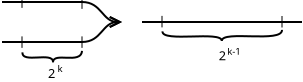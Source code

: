 <?xml version="1.0" encoding="UTF-8"?>
<dia:diagram xmlns:dia="http://www.lysator.liu.se/~alla/dia/">
  <dia:layer name="Background" visible="true">
    <dia:object type="Standard - Line" version="0" id="O0">
      <dia:attribute name="obj_pos">
        <dia:point val="0,-66"/>
      </dia:attribute>
      <dia:attribute name="obj_bb">
        <dia:rectangle val="-0.05,-66.05;4.05,-65.95"/>
      </dia:attribute>
      <dia:attribute name="conn_endpoints">
        <dia:point val="0,-66"/>
        <dia:point val="4,-66"/>
      </dia:attribute>
      <dia:attribute name="numcp">
        <dia:int val="1"/>
      </dia:attribute>
    </dia:object>
    <dia:object type="Standard - Line" version="0" id="O1">
      <dia:attribute name="obj_pos">
        <dia:point val="0,-64"/>
      </dia:attribute>
      <dia:attribute name="obj_bb">
        <dia:rectangle val="-0.05,-64.05;4.05,-63.95"/>
      </dia:attribute>
      <dia:attribute name="conn_endpoints">
        <dia:point val="0,-64"/>
        <dia:point val="4,-64"/>
      </dia:attribute>
      <dia:attribute name="numcp">
        <dia:int val="1"/>
      </dia:attribute>
    </dia:object>
    <dia:object type="Standard - Line" version="0" id="O2">
      <dia:attribute name="obj_pos">
        <dia:point val="7,-65"/>
      </dia:attribute>
      <dia:attribute name="obj_bb">
        <dia:rectangle val="6.95,-65.05;15.05,-64.95"/>
      </dia:attribute>
      <dia:attribute name="conn_endpoints">
        <dia:point val="7,-65"/>
        <dia:point val="15,-65"/>
      </dia:attribute>
      <dia:attribute name="numcp">
        <dia:int val="1"/>
      </dia:attribute>
    </dia:object>
    <dia:object type="Standard - BezierLine" version="0" id="O3">
      <dia:attribute name="obj_pos">
        <dia:point val="4,-66"/>
      </dia:attribute>
      <dia:attribute name="obj_bb">
        <dia:rectangle val="3.95,-66.05;6.05,-64.5"/>
      </dia:attribute>
      <dia:attribute name="bez_points">
        <dia:point val="4,-66"/>
        <dia:point val="5,-66"/>
        <dia:point val="5,-65"/>
        <dia:point val="6,-65"/>
      </dia:attribute>
      <dia:attribute name="corner_types">
        <dia:enum val="0"/>
        <dia:enum val="0"/>
      </dia:attribute>
      <dia:attribute name="end_arrow">
        <dia:enum val="1"/>
      </dia:attribute>
      <dia:attribute name="end_arrow_length">
        <dia:real val="0.5"/>
      </dia:attribute>
      <dia:attribute name="end_arrow_width">
        <dia:real val="0.5"/>
      </dia:attribute>
    </dia:object>
    <dia:object type="Standard - BezierLine" version="0" id="O4">
      <dia:attribute name="obj_pos">
        <dia:point val="4,-64"/>
      </dia:attribute>
      <dia:attribute name="obj_bb">
        <dia:rectangle val="3.95,-65.5;6.05,-63.95"/>
      </dia:attribute>
      <dia:attribute name="bez_points">
        <dia:point val="4,-64"/>
        <dia:point val="5,-64"/>
        <dia:point val="5,-65"/>
        <dia:point val="6,-65"/>
      </dia:attribute>
      <dia:attribute name="corner_types">
        <dia:enum val="0"/>
        <dia:enum val="0"/>
      </dia:attribute>
      <dia:attribute name="end_arrow">
        <dia:enum val="1"/>
      </dia:attribute>
      <dia:attribute name="end_arrow_length">
        <dia:real val="0.5"/>
      </dia:attribute>
      <dia:attribute name="end_arrow_width">
        <dia:real val="0.5"/>
      </dia:attribute>
    </dia:object>
    <dia:object type="Standard - Line" version="0" id="O5">
      <dia:attribute name="obj_pos">
        <dia:point val="4,-66.231"/>
      </dia:attribute>
      <dia:attribute name="obj_bb">
        <dia:rectangle val="4,-66.231;4,-65.656"/>
      </dia:attribute>
      <dia:attribute name="conn_endpoints">
        <dia:point val="4,-66.231"/>
        <dia:point val="4,-65.656"/>
      </dia:attribute>
      <dia:attribute name="numcp">
        <dia:int val="1"/>
      </dia:attribute>
      <dia:attribute name="line_width">
        <dia:real val="0"/>
      </dia:attribute>
    </dia:object>
    <dia:object type="Standard - Line" version="0" id="O6">
      <dia:attribute name="obj_pos">
        <dia:point val="1,-66.281"/>
      </dia:attribute>
      <dia:attribute name="obj_bb">
        <dia:rectangle val="1,-66.281;1,-65.706"/>
      </dia:attribute>
      <dia:attribute name="conn_endpoints">
        <dia:point val="1,-66.281"/>
        <dia:point val="1,-65.706"/>
      </dia:attribute>
      <dia:attribute name="numcp">
        <dia:int val="1"/>
      </dia:attribute>
      <dia:attribute name="line_width">
        <dia:real val="0"/>
      </dia:attribute>
    </dia:object>
    <dia:object type="Standard - Line" version="0" id="O7">
      <dia:attribute name="obj_pos">
        <dia:point val="1,-64.281"/>
      </dia:attribute>
      <dia:attribute name="obj_bb">
        <dia:rectangle val="1,-64.281;1,-63.706"/>
      </dia:attribute>
      <dia:attribute name="conn_endpoints">
        <dia:point val="1,-64.281"/>
        <dia:point val="1,-63.706"/>
      </dia:attribute>
      <dia:attribute name="numcp">
        <dia:int val="1"/>
      </dia:attribute>
      <dia:attribute name="line_width">
        <dia:real val="0"/>
      </dia:attribute>
    </dia:object>
    <dia:object type="Standard - Line" version="0" id="O8">
      <dia:attribute name="obj_pos">
        <dia:point val="4,-64.281"/>
      </dia:attribute>
      <dia:attribute name="obj_bb">
        <dia:rectangle val="4,-64.281;4,-63.706"/>
      </dia:attribute>
      <dia:attribute name="conn_endpoints">
        <dia:point val="4,-64.281"/>
        <dia:point val="4,-63.706"/>
      </dia:attribute>
      <dia:attribute name="numcp">
        <dia:int val="1"/>
      </dia:attribute>
      <dia:attribute name="line_width">
        <dia:real val="0"/>
      </dia:attribute>
    </dia:object>
    <dia:object type="Standard - Line" version="0" id="O9">
      <dia:attribute name="obj_pos">
        <dia:point val="8.0,-65.306"/>
      </dia:attribute>
      <dia:attribute name="obj_bb">
        <dia:rectangle val="8.0,-65.306;8.0,-64.731"/>
      </dia:attribute>
      <dia:attribute name="conn_endpoints">
        <dia:point val="8.0,-65.306"/>
        <dia:point val="8.0,-64.731"/>
      </dia:attribute>
      <dia:attribute name="numcp">
        <dia:int val="1"/>
      </dia:attribute>
      <dia:attribute name="line_width">
        <dia:real val="0"/>
      </dia:attribute>
    </dia:object>
    <dia:object type="Standard - Line" version="0" id="O10">
      <dia:attribute name="obj_pos">
        <dia:point val="14,-65.3"/>
      </dia:attribute>
      <dia:attribute name="obj_bb">
        <dia:rectangle val="14,-65.3;14,-64.725"/>
      </dia:attribute>
      <dia:attribute name="conn_endpoints">
        <dia:point val="14,-65.3"/>
        <dia:point val="14,-64.725"/>
      </dia:attribute>
      <dia:attribute name="numcp">
        <dia:int val="1"/>
      </dia:attribute>
      <dia:attribute name="line_width">
        <dia:real val="0"/>
      </dia:attribute>
    </dia:object>
    <dia:object type="Standard - BezierLine" version="0" id="O11">
      <dia:attribute name="obj_pos">
        <dia:point val="1.025,-63.481"/>
      </dia:attribute>
      <dia:attribute name="obj_bb">
        <dia:rectangle val="0.971,-63.535;2.6,-62.956"/>
      </dia:attribute>
      <dia:attribute name="bez_points">
        <dia:point val="1.025,-63.481"/>
        <dia:point val="0.975,-62.906"/>
        <dia:point val="2.55,-63.531"/>
        <dia:point val="2.55,-63.006"/>
      </dia:attribute>
      <dia:attribute name="corner_types">
        <dia:enum val="0"/>
        <dia:enum val="0"/>
      </dia:attribute>
    </dia:object>
    <dia:object type="Standard - BezierLine" version="0" id="O12">
      <dia:attribute name="obj_pos">
        <dia:point val="4,-63.556"/>
      </dia:attribute>
      <dia:attribute name="obj_bb">
        <dia:rectangle val="2.5,-63.61;4.053,-62.931"/>
      </dia:attribute>
      <dia:attribute name="bez_points">
        <dia:point val="4,-63.556"/>
        <dia:point val="3.95,-62.856"/>
        <dia:point val="2.55,-63.531"/>
        <dia:point val="2.55,-62.981"/>
      </dia:attribute>
      <dia:attribute name="corner_types">
        <dia:enum val="0"/>
        <dia:enum val="0"/>
      </dia:attribute>
    </dia:object>
    <dia:object type="Standard - Text" version="0" id="O13">
      <dia:attribute name="obj_pos">
        <dia:point val="2.3,-62.206"/>
      </dia:attribute>
      <dia:attribute name="obj_bb">
        <dia:rectangle val="2.283,-62.774;2.7,-61.771"/>
      </dia:attribute>
      <dia:attribute name="text">
        <dia:composite type="text">
          <dia:attribute name="string">
            <dia:string>#2#</dia:string>
          </dia:attribute>
          <dia:attribute name="font">
            <dia:font family="sans" style="0" name="Helvetica"/>
          </dia:attribute>
          <dia:attribute name="height">
            <dia:real val="0.8"/>
          </dia:attribute>
          <dia:attribute name="pos">
            <dia:point val="2.3,-62.206"/>
          </dia:attribute>
          <dia:attribute name="color">
            <dia:color val="#000000"/>
          </dia:attribute>
          <dia:attribute name="alignment">
            <dia:enum val="0"/>
          </dia:attribute>
        </dia:composite>
      </dia:attribute>
    </dia:object>
    <dia:object type="Standard - Text" version="0" id="O14">
      <dia:attribute name="obj_pos">
        <dia:point val="2.775,-62.506"/>
      </dia:attribute>
      <dia:attribute name="obj_bb">
        <dia:rectangle val="2.76,-62.971;3.025,-62.176"/>
      </dia:attribute>
      <dia:attribute name="text">
        <dia:composite type="text">
          <dia:attribute name="string">
            <dia:string>#k#</dia:string>
          </dia:attribute>
          <dia:attribute name="font">
            <dia:font family="sans" style="0" name="Helvetica"/>
          </dia:attribute>
          <dia:attribute name="height">
            <dia:real val="0.6"/>
          </dia:attribute>
          <dia:attribute name="pos">
            <dia:point val="2.775,-62.506"/>
          </dia:attribute>
          <dia:attribute name="color">
            <dia:color val="#000000"/>
          </dia:attribute>
          <dia:attribute name="alignment">
            <dia:enum val="0"/>
          </dia:attribute>
        </dia:composite>
      </dia:attribute>
    </dia:object>
    <dia:object type="Standard - BezierLine" version="0" id="O15">
      <dia:attribute name="obj_pos">
        <dia:point val="8.026,-64.531"/>
      </dia:attribute>
      <dia:attribute name="obj_bb">
        <dia:rectangle val="7.972,-64.585;11.04,-64.006"/>
      </dia:attribute>
      <dia:attribute name="bez_points">
        <dia:point val="8.026,-64.531"/>
        <dia:point val="7.976,-63.956"/>
        <dia:point val="10.99,-64.581"/>
        <dia:point val="10.99,-64.056"/>
      </dia:attribute>
      <dia:attribute name="corner_types">
        <dia:enum val="0"/>
        <dia:enum val="0"/>
      </dia:attribute>
    </dia:object>
    <dia:object type="Standard - BezierLine" version="0" id="O16">
      <dia:attribute name="obj_pos">
        <dia:point val="14,-64.606"/>
      </dia:attribute>
      <dia:attribute name="obj_bb">
        <dia:rectangle val="10.94,-64.658;14.052,-64.006"/>
      </dia:attribute>
      <dia:attribute name="bez_points">
        <dia:point val="14,-64.606"/>
        <dia:point val="14.027,-63.931"/>
        <dia:point val="10.99,-64.606"/>
        <dia:point val="10.99,-64.056"/>
      </dia:attribute>
      <dia:attribute name="corner_types">
        <dia:enum val="0"/>
        <dia:enum val="0"/>
      </dia:attribute>
    </dia:object>
    <dia:object type="Standard - Text" version="0" id="O17">
      <dia:attribute name="obj_pos">
        <dia:point val="10.84,-63.091"/>
      </dia:attribute>
      <dia:attribute name="obj_bb">
        <dia:rectangle val="10.822,-63.659;11.24,-62.656"/>
      </dia:attribute>
      <dia:attribute name="text">
        <dia:composite type="text">
          <dia:attribute name="string">
            <dia:string>#2#</dia:string>
          </dia:attribute>
          <dia:attribute name="font">
            <dia:font family="sans" style="0" name="Helvetica"/>
          </dia:attribute>
          <dia:attribute name="height">
            <dia:real val="0.8"/>
          </dia:attribute>
          <dia:attribute name="pos">
            <dia:point val="10.84,-63.091"/>
          </dia:attribute>
          <dia:attribute name="color">
            <dia:color val="#000000"/>
          </dia:attribute>
          <dia:attribute name="alignment">
            <dia:enum val="0"/>
          </dia:attribute>
        </dia:composite>
      </dia:attribute>
    </dia:object>
    <dia:object type="Standard - Text" version="0" id="O18">
      <dia:attribute name="obj_pos">
        <dia:point val="11.265,-63.369"/>
      </dia:attribute>
      <dia:attribute name="obj_bb">
        <dia:rectangle val="11.265,-63.834;11.98,-63.039"/>
      </dia:attribute>
      <dia:attribute name="text">
        <dia:composite type="text">
          <dia:attribute name="string">
            <dia:string>#k-1#</dia:string>
          </dia:attribute>
          <dia:attribute name="font">
            <dia:font family="sans" style="0" name="Helvetica"/>
          </dia:attribute>
          <dia:attribute name="height">
            <dia:real val="0.6"/>
          </dia:attribute>
          <dia:attribute name="pos">
            <dia:point val="11.265,-63.369"/>
          </dia:attribute>
          <dia:attribute name="color">
            <dia:color val="#000000"/>
          </dia:attribute>
          <dia:attribute name="alignment">
            <dia:enum val="0"/>
          </dia:attribute>
        </dia:composite>
      </dia:attribute>
    </dia:object>
  </dia:layer>
</dia:diagram>
